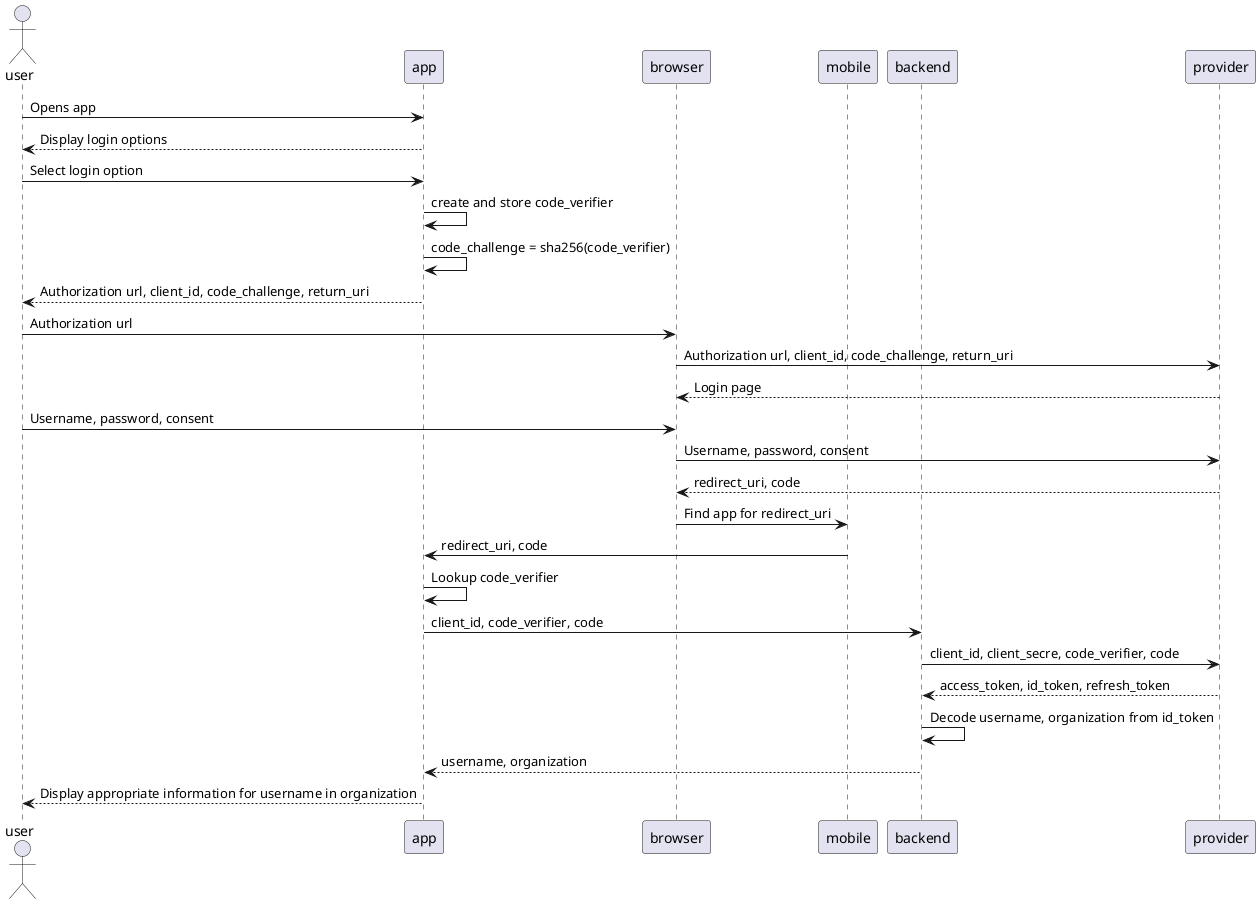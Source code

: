 @startuml

actor user
participant app
participant browser
participant mobile
participant backend
participant provider

user -> app: Opens app
user <-- app: Display login options
user -> app: Select login option
app -> app: create and store code_verifier
app -> app: code_challenge = sha256(code_verifier)
user <-- app: Authorization url, client_id, code_challenge, return_uri
user -> browser: Authorization url
browser -> provider: Authorization url, client_id, code_challenge, return_uri
browser <-- provider: Login page
user -> browser: Username, password, consent
browser -> provider: Username, password, consent
browser <-- provider: redirect_uri, code
browser -> mobile: Find app for redirect_uri
mobile -> app: redirect_uri, code
app -> app: Lookup code_verifier
app -> backend: client_id, code_verifier, code
backend -> provider: client_id, client_secre, code_verifier, code
backend <-- provider: access_token, id_token, refresh_token
backend -> backend: Decode username, organization from id_token
app <-- backend: username, organization
user <-- app: Display appropriate information for username in organization

@enduml

